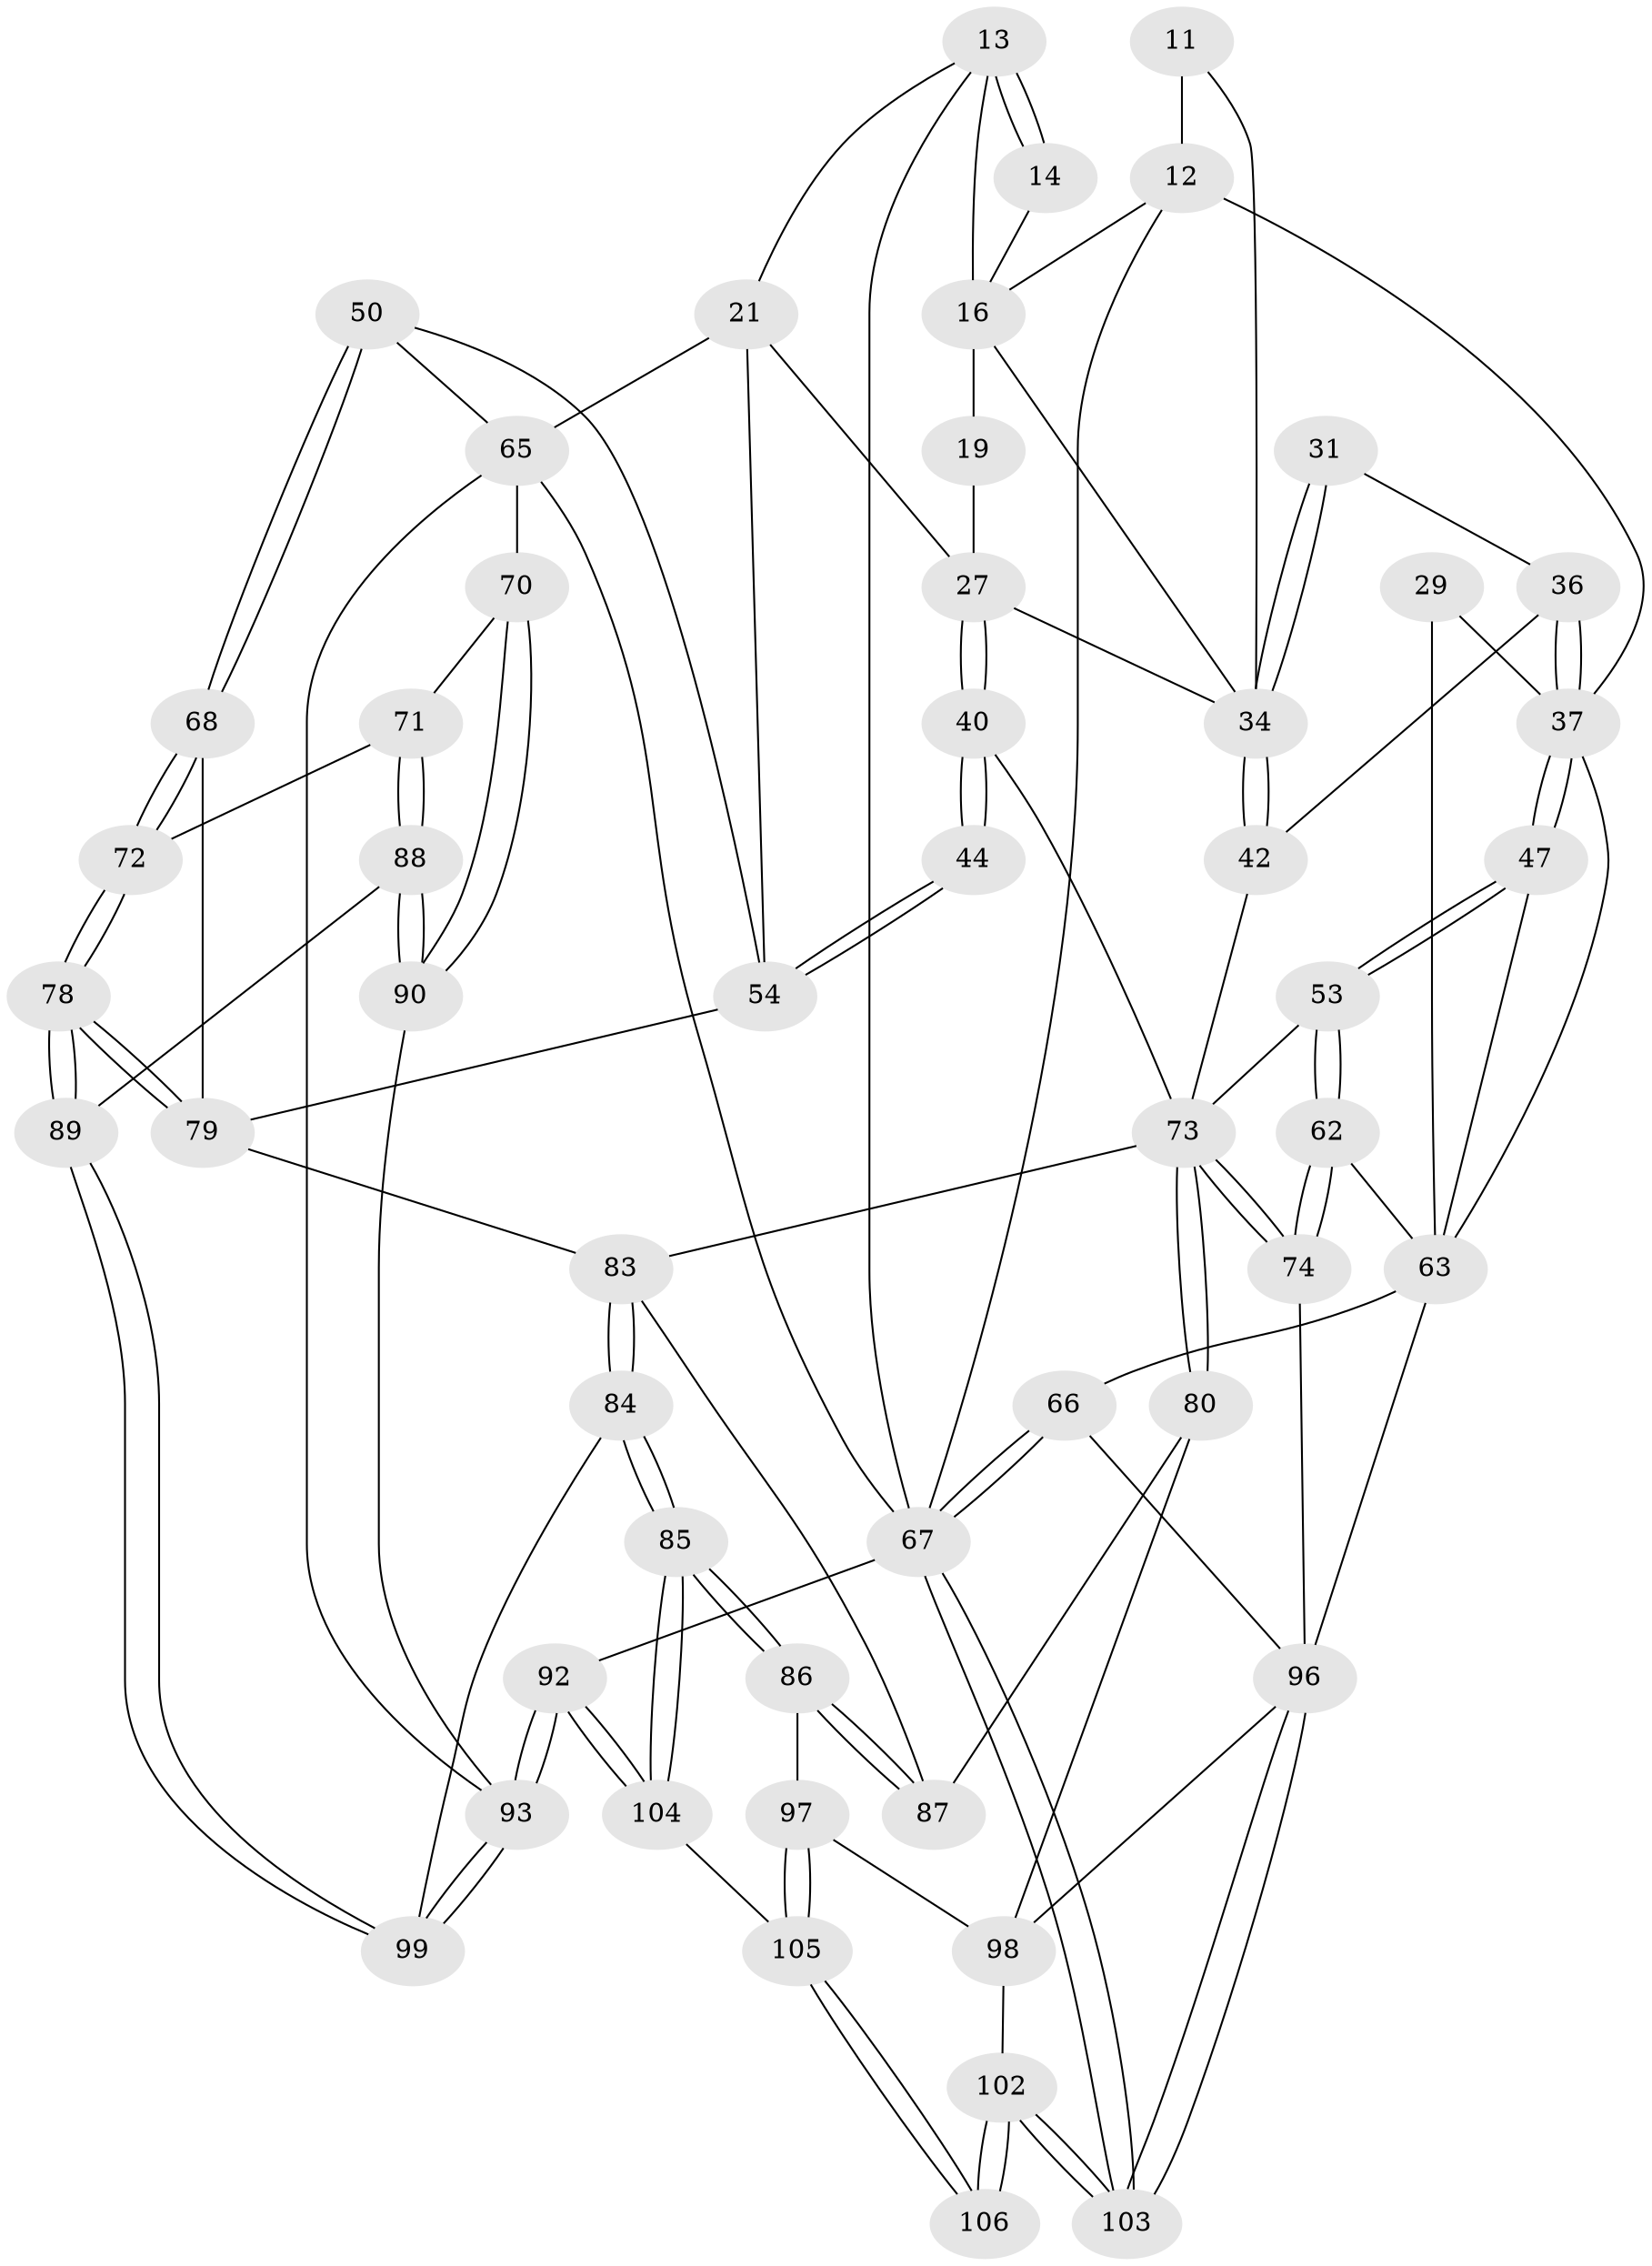 // original degree distribution, {3: 0.018867924528301886, 5: 0.5660377358490566, 6: 0.19811320754716982, 4: 0.2169811320754717}
// Generated by graph-tools (version 1.1) at 2025/06/03/04/25 22:06:19]
// undirected, 53 vertices, 127 edges
graph export_dot {
graph [start="1"]
  node [color=gray90,style=filled];
  11 [pos="+0.4150250870851656+0.12987177206612321"];
  12 [pos="+0.2943558745018098+0.059867883466947644",super="+10"];
  13 [pos="+0.8645403574573617+0.13324230851030616",super="+7"];
  14 [pos="+0.7712841303677356+0.09470554495353838"];
  16 [pos="+0.5810436349358086+0.1496928763874006",super="+9+15"];
  19 [pos="+0.6735030123751296+0.16739505847194971"];
  21 [pos="+0.7432525916780076+0.2817181378892604",super="+20"];
  27 [pos="+0.5700489294204562+0.2177373244124467",super="+22"];
  29 [pos="+0.13915860154171972+0.26997304778291653"];
  31 [pos="+0.4164784780088029+0.20779573092301085"];
  34 [pos="+0.41897336965322135+0.23732686611709622",super="+28+17+18"];
  36 [pos="+0.3709134494718636+0.3187798965977434",super="+32"];
  37 [pos="+0.2718541309274749+0.38827414171105273",super="+35+33"];
  40 [pos="+0.536976865106323+0.381771370118892"];
  42 [pos="+0.4079626693474572+0.30692998809251676"];
  44 [pos="+0.5586364971404153+0.39067633524060597"];
  47 [pos="+0.26648452669931433+0.4037333390014048"];
  50 [pos="+0.8423858377262557+0.4730568781562981"];
  53 [pos="+0.29686680625273465+0.4895850086466279"];
  54 [pos="+0.6197271327780008+0.5252769390017136",super="+51+43"];
  62 [pos="+0.2737846589398556+0.5407336022623539"];
  63 [pos="+0.17925719281757668+0.5469786809844217",super="+59+48+30"];
  65 [pos="+1+0.4729733701710993",super="+38+49"];
  66 [pos="+0+0.6613759798451625",super="+61+46+26"];
  67 [pos="+0+1",super="+4"];
  68 [pos="+0.8191527453456883+0.5701009919454696"];
  70 [pos="+0.9026580123314131+0.6398329437753522",super="+64"];
  71 [pos="+0.8883824737652479+0.6340104827878189"];
  72 [pos="+0.8462987953096281+0.5989432718581905"];
  73 [pos="+0.3972767798521095+0.6586622498088095",super="+58+52+41"];
  74 [pos="+0.27129744537169775+0.5916225009207866"];
  78 [pos="+0.752163597648907+0.7668006957332055"];
  79 [pos="+0.748529495232123+0.7544595953003109",super="+69"];
  80 [pos="+0.3879122004465432+0.6935766295396822"];
  83 [pos="+0.6385341972185671+0.6151303187977434",super="+57"];
  84 [pos="+0.6562800836806096+0.8606666734719456"];
  85 [pos="+0.6337147209914088+0.875436570952161"];
  86 [pos="+0.5514780849004844+0.8245959471391691"];
  87 [pos="+0.5413215442050273+0.7480251762794099"];
  88 [pos="+0.7840739594633844+0.7614151467137853"];
  89 [pos="+0.7533232731789632+0.7733055723232881"];
  90 [pos="+1+0.7566596921302018"];
  92 [pos="+1+1"];
  93 [pos="+1+1",super="+91"];
  96 [pos="+0.10932575822589093+0.7916501925336064",super="+95"];
  97 [pos="+0.4200539880462058+0.8440197462718967"];
  98 [pos="+0.3846107763743268+0.8361180129140059",super="+81+94"];
  99 [pos="+0.7267402461636554+0.8284924800549214"];
  102 [pos="+0+1",super="+101+100"];
  103 [pos="+0+1"];
  104 [pos="+0.621383472066373+1"];
  105 [pos="+0.49619895265081176+1"];
  106 [pos="+0.20338124003524372+1"];
  11 -- 12 [weight=2];
  11 -- 34;
  12 -- 67;
  12 -- 37;
  12 -- 16;
  13 -- 14 [weight=2];
  13 -- 14;
  13 -- 67;
  13 -- 21;
  13 -- 16;
  14 -- 16;
  16 -- 19 [weight=2];
  16 -- 34;
  19 -- 27;
  21 -- 54;
  21 -- 65;
  21 -- 27;
  27 -- 40;
  27 -- 40;
  27 -- 34;
  29 -- 37;
  29 -- 63 [weight=2];
  31 -- 34 [weight=2];
  31 -- 34;
  31 -- 36;
  34 -- 42;
  34 -- 42;
  36 -- 37 [weight=2];
  36 -- 37;
  36 -- 42;
  37 -- 47;
  37 -- 47;
  37 -- 63;
  40 -- 44;
  40 -- 44;
  40 -- 73;
  42 -- 73;
  44 -- 54 [weight=2];
  44 -- 54;
  47 -- 53;
  47 -- 53;
  47 -- 63;
  50 -- 68;
  50 -- 68;
  50 -- 54;
  50 -- 65;
  53 -- 62;
  53 -- 62;
  53 -- 73;
  54 -- 79;
  62 -- 63;
  62 -- 74;
  62 -- 74;
  63 -- 66 [weight=3];
  63 -- 96;
  65 -- 70 [weight=2];
  65 -- 67;
  65 -- 93;
  66 -- 67 [weight=2];
  66 -- 67;
  66 -- 96 [weight=2];
  67 -- 103;
  67 -- 103;
  67 -- 92 [weight=2];
  68 -- 72;
  68 -- 72;
  68 -- 79;
  70 -- 71;
  70 -- 90;
  70 -- 90;
  71 -- 72;
  71 -- 88;
  71 -- 88;
  72 -- 78;
  72 -- 78;
  73 -- 74;
  73 -- 74;
  73 -- 80;
  73 -- 80;
  73 -- 83;
  74 -- 96;
  78 -- 79;
  78 -- 79;
  78 -- 89;
  78 -- 89;
  79 -- 83 [weight=2];
  80 -- 87;
  80 -- 98;
  83 -- 84;
  83 -- 84;
  83 -- 87;
  84 -- 85;
  84 -- 85;
  84 -- 99;
  85 -- 86;
  85 -- 86;
  85 -- 104;
  85 -- 104;
  86 -- 87;
  86 -- 87;
  86 -- 97;
  88 -- 89;
  88 -- 90;
  88 -- 90;
  89 -- 99;
  89 -- 99;
  90 -- 93;
  92 -- 93;
  92 -- 93;
  92 -- 104;
  92 -- 104;
  93 -- 99;
  93 -- 99;
  96 -- 103;
  96 -- 103;
  96 -- 98 [weight=2];
  97 -- 98;
  97 -- 105;
  97 -- 105;
  98 -- 102 [weight=2];
  102 -- 103;
  102 -- 103;
  102 -- 106 [weight=2];
  102 -- 106;
  104 -- 105;
  105 -- 106;
  105 -- 106;
}
